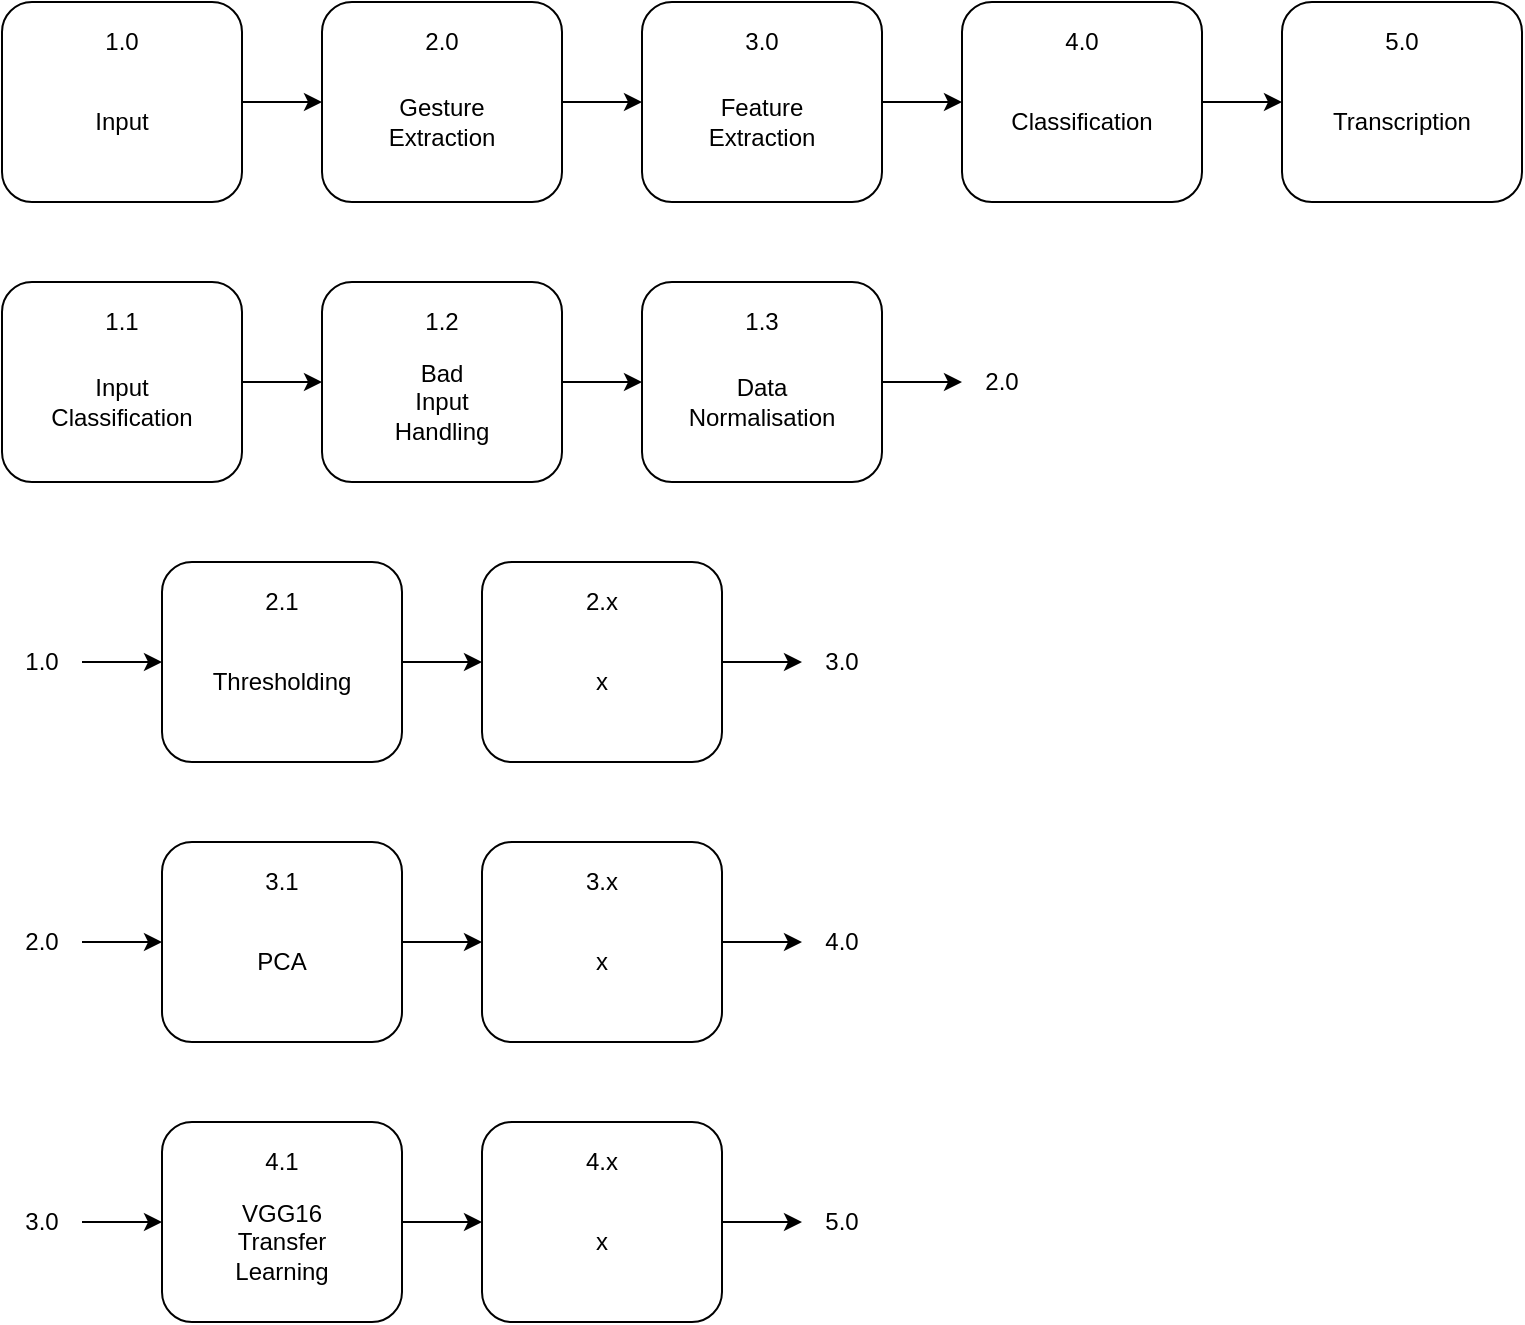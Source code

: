 <mxfile version="14.6.13" type="github"><diagram id="iLRpVlKP15bBZHzSlkDS" name="Page-1"><mxGraphModel dx="2062" dy="1112" grid="1" gridSize="10" guides="1" tooltips="1" connect="1" arrows="1" fold="1" page="1" pageScale="1" pageWidth="850" pageHeight="1100" math="0" shadow="0"><root><mxCell id="0"/><mxCell id="1" parent="0"/><mxCell id="Rueg4IYlie6GmH-MhBwi-29" style="edgeStyle=orthogonalEdgeStyle;rounded=0;orthogonalLoop=1;jettySize=auto;html=1;entryX=0;entryY=0.5;entryDx=0;entryDy=0;" edge="1" parent="1" source="Rueg4IYlie6GmH-MhBwi-9" target="Rueg4IYlie6GmH-MhBwi-15"><mxGeometry relative="1" as="geometry"/></mxCell><mxCell id="Rueg4IYlie6GmH-MhBwi-9" value="" style="rounded=1;whiteSpace=wrap;html=1;" vertex="1" parent="1"><mxGeometry x="40" y="200" width="120" height="100" as="geometry"/></mxCell><mxCell id="Rueg4IYlie6GmH-MhBwi-10" value="1.0" style="text;html=1;strokeColor=none;fillColor=none;align=center;verticalAlign=middle;whiteSpace=wrap;rounded=0;" vertex="1" parent="1"><mxGeometry x="80" y="210" width="40" height="20" as="geometry"/></mxCell><mxCell id="Rueg4IYlie6GmH-MhBwi-11" value="Input" style="text;html=1;strokeColor=none;fillColor=none;align=center;verticalAlign=middle;whiteSpace=wrap;rounded=0;" vertex="1" parent="1"><mxGeometry x="80" y="250" width="40" height="20" as="geometry"/></mxCell><mxCell id="Rueg4IYlie6GmH-MhBwi-30" style="edgeStyle=orthogonalEdgeStyle;rounded=0;orthogonalLoop=1;jettySize=auto;html=1;" edge="1" parent="1" source="Rueg4IYlie6GmH-MhBwi-15" target="Rueg4IYlie6GmH-MhBwi-18"><mxGeometry relative="1" as="geometry"/></mxCell><mxCell id="Rueg4IYlie6GmH-MhBwi-15" value="" style="rounded=1;whiteSpace=wrap;html=1;" vertex="1" parent="1"><mxGeometry x="200" y="200" width="120" height="100" as="geometry"/></mxCell><mxCell id="Rueg4IYlie6GmH-MhBwi-16" value="2.0" style="text;html=1;strokeColor=none;fillColor=none;align=center;verticalAlign=middle;whiteSpace=wrap;rounded=0;" vertex="1" parent="1"><mxGeometry x="240" y="210" width="40" height="20" as="geometry"/></mxCell><mxCell id="Rueg4IYlie6GmH-MhBwi-17" value="Gesture Extraction" style="text;html=1;strokeColor=none;fillColor=none;align=center;verticalAlign=middle;whiteSpace=wrap;rounded=0;" vertex="1" parent="1"><mxGeometry x="240" y="250" width="40" height="20" as="geometry"/></mxCell><mxCell id="Rueg4IYlie6GmH-MhBwi-31" style="edgeStyle=orthogonalEdgeStyle;rounded=0;orthogonalLoop=1;jettySize=auto;html=1;" edge="1" parent="1" source="Rueg4IYlie6GmH-MhBwi-18" target="Rueg4IYlie6GmH-MhBwi-22"><mxGeometry relative="1" as="geometry"/></mxCell><mxCell id="Rueg4IYlie6GmH-MhBwi-18" value="" style="rounded=1;whiteSpace=wrap;html=1;" vertex="1" parent="1"><mxGeometry x="360" y="200" width="120" height="100" as="geometry"/></mxCell><mxCell id="Rueg4IYlie6GmH-MhBwi-19" value="3.0" style="text;html=1;strokeColor=none;fillColor=none;align=center;verticalAlign=middle;whiteSpace=wrap;rounded=0;" vertex="1" parent="1"><mxGeometry x="400" y="210" width="40" height="20" as="geometry"/></mxCell><mxCell id="Rueg4IYlie6GmH-MhBwi-20" value="Feature Extraction" style="text;html=1;strokeColor=none;fillColor=none;align=center;verticalAlign=middle;whiteSpace=wrap;rounded=0;" vertex="1" parent="1"><mxGeometry x="400" y="250" width="40" height="20" as="geometry"/></mxCell><mxCell id="Rueg4IYlie6GmH-MhBwi-32" style="edgeStyle=orthogonalEdgeStyle;rounded=0;orthogonalLoop=1;jettySize=auto;html=1;" edge="1" parent="1" source="Rueg4IYlie6GmH-MhBwi-22" target="Rueg4IYlie6GmH-MhBwi-25"><mxGeometry relative="1" as="geometry"/></mxCell><mxCell id="Rueg4IYlie6GmH-MhBwi-22" value="" style="rounded=1;whiteSpace=wrap;html=1;" vertex="1" parent="1"><mxGeometry x="520" y="200" width="120" height="100" as="geometry"/></mxCell><mxCell id="Rueg4IYlie6GmH-MhBwi-23" value="4.0" style="text;html=1;strokeColor=none;fillColor=none;align=center;verticalAlign=middle;whiteSpace=wrap;rounded=0;" vertex="1" parent="1"><mxGeometry x="560" y="210" width="40" height="20" as="geometry"/></mxCell><mxCell id="Rueg4IYlie6GmH-MhBwi-24" value="&lt;div&gt;Classification&lt;/div&gt;" style="text;html=1;strokeColor=none;fillColor=none;align=center;verticalAlign=middle;whiteSpace=wrap;rounded=0;" vertex="1" parent="1"><mxGeometry x="560" y="250" width="40" height="20" as="geometry"/></mxCell><mxCell id="Rueg4IYlie6GmH-MhBwi-25" value="" style="rounded=1;whiteSpace=wrap;html=1;" vertex="1" parent="1"><mxGeometry x="680" y="200" width="120" height="100" as="geometry"/></mxCell><mxCell id="Rueg4IYlie6GmH-MhBwi-26" value="5.0" style="text;html=1;strokeColor=none;fillColor=none;align=center;verticalAlign=middle;whiteSpace=wrap;rounded=0;" vertex="1" parent="1"><mxGeometry x="720" y="210" width="40" height="20" as="geometry"/></mxCell><mxCell id="Rueg4IYlie6GmH-MhBwi-27" value="Transcription" style="text;html=1;strokeColor=none;fillColor=none;align=center;verticalAlign=middle;whiteSpace=wrap;rounded=0;" vertex="1" parent="1"><mxGeometry x="720" y="250" width="40" height="20" as="geometry"/></mxCell><mxCell id="Rueg4IYlie6GmH-MhBwi-46" style="edgeStyle=orthogonalEdgeStyle;rounded=0;orthogonalLoop=1;jettySize=auto;html=1;" edge="1" parent="1" source="Rueg4IYlie6GmH-MhBwi-33" target="Rueg4IYlie6GmH-MhBwi-39"><mxGeometry relative="1" as="geometry"/></mxCell><mxCell id="Rueg4IYlie6GmH-MhBwi-33" value="" style="rounded=1;whiteSpace=wrap;html=1;" vertex="1" parent="1"><mxGeometry x="40" y="340" width="120" height="100" as="geometry"/></mxCell><mxCell id="Rueg4IYlie6GmH-MhBwi-34" value="1.1" style="text;html=1;strokeColor=none;fillColor=none;align=center;verticalAlign=middle;whiteSpace=wrap;rounded=0;" vertex="1" parent="1"><mxGeometry x="80" y="350" width="40" height="20" as="geometry"/></mxCell><mxCell id="Rueg4IYlie6GmH-MhBwi-35" value="Input Classification" style="text;html=1;strokeColor=none;fillColor=none;align=center;verticalAlign=middle;whiteSpace=wrap;rounded=0;" vertex="1" parent="1"><mxGeometry x="80" y="390" width="40" height="20" as="geometry"/></mxCell><mxCell id="Rueg4IYlie6GmH-MhBwi-48" style="edgeStyle=orthogonalEdgeStyle;rounded=0;orthogonalLoop=1;jettySize=auto;html=1;" edge="1" parent="1" source="Rueg4IYlie6GmH-MhBwi-39" target="Rueg4IYlie6GmH-MhBwi-42"><mxGeometry relative="1" as="geometry"/></mxCell><mxCell id="Rueg4IYlie6GmH-MhBwi-39" value="" style="rounded=1;whiteSpace=wrap;html=1;" vertex="1" parent="1"><mxGeometry x="200" y="340" width="120" height="100" as="geometry"/></mxCell><mxCell id="Rueg4IYlie6GmH-MhBwi-40" value="1.2" style="text;html=1;strokeColor=none;fillColor=none;align=center;verticalAlign=middle;whiteSpace=wrap;rounded=0;" vertex="1" parent="1"><mxGeometry x="240" y="350" width="40" height="20" as="geometry"/></mxCell><mxCell id="Rueg4IYlie6GmH-MhBwi-41" value="Bad Input Handling" style="text;html=1;strokeColor=none;fillColor=none;align=center;verticalAlign=middle;whiteSpace=wrap;rounded=0;" vertex="1" parent="1"><mxGeometry x="240" y="390" width="40" height="20" as="geometry"/></mxCell><mxCell id="Rueg4IYlie6GmH-MhBwi-49" style="edgeStyle=orthogonalEdgeStyle;rounded=0;orthogonalLoop=1;jettySize=auto;html=1;" edge="1" parent="1" source="Rueg4IYlie6GmH-MhBwi-42" target="Rueg4IYlie6GmH-MhBwi-45"><mxGeometry relative="1" as="geometry"/></mxCell><mxCell id="Rueg4IYlie6GmH-MhBwi-42" value="" style="rounded=1;whiteSpace=wrap;html=1;" vertex="1" parent="1"><mxGeometry x="360" y="340" width="120" height="100" as="geometry"/></mxCell><mxCell id="Rueg4IYlie6GmH-MhBwi-43" value="1.3" style="text;html=1;strokeColor=none;fillColor=none;align=center;verticalAlign=middle;whiteSpace=wrap;rounded=0;" vertex="1" parent="1"><mxGeometry x="400" y="350" width="40" height="20" as="geometry"/></mxCell><mxCell id="Rueg4IYlie6GmH-MhBwi-44" value="&lt;div&gt;Data Normalisation&lt;/div&gt;" style="text;html=1;strokeColor=none;fillColor=none;align=center;verticalAlign=middle;whiteSpace=wrap;rounded=0;" vertex="1" parent="1"><mxGeometry x="400" y="390" width="40" height="20" as="geometry"/></mxCell><mxCell id="Rueg4IYlie6GmH-MhBwi-45" value="2.0" style="text;html=1;strokeColor=none;fillColor=none;align=center;verticalAlign=middle;whiteSpace=wrap;rounded=0;" vertex="1" parent="1"><mxGeometry x="520" y="380" width="40" height="20" as="geometry"/></mxCell><mxCell id="Rueg4IYlie6GmH-MhBwi-60" style="edgeStyle=orthogonalEdgeStyle;rounded=0;orthogonalLoop=1;jettySize=auto;html=1;" edge="1" parent="1" source="Rueg4IYlie6GmH-MhBwi-50" target="Rueg4IYlie6GmH-MhBwi-55"><mxGeometry relative="1" as="geometry"/></mxCell><mxCell id="Rueg4IYlie6GmH-MhBwi-50" value="" style="rounded=1;whiteSpace=wrap;html=1;" vertex="1" parent="1"><mxGeometry x="120" y="480" width="120" height="100" as="geometry"/></mxCell><mxCell id="Rueg4IYlie6GmH-MhBwi-51" value="2.1" style="text;html=1;strokeColor=none;fillColor=none;align=center;verticalAlign=middle;whiteSpace=wrap;rounded=0;" vertex="1" parent="1"><mxGeometry x="160" y="490" width="40" height="20" as="geometry"/></mxCell><mxCell id="Rueg4IYlie6GmH-MhBwi-52" value="&lt;div&gt;Thresholding&lt;/div&gt;" style="text;html=1;strokeColor=none;fillColor=none;align=center;verticalAlign=middle;whiteSpace=wrap;rounded=0;" vertex="1" parent="1"><mxGeometry x="160" y="530" width="40" height="20" as="geometry"/></mxCell><mxCell id="Rueg4IYlie6GmH-MhBwi-54" style="edgeStyle=orthogonalEdgeStyle;rounded=0;orthogonalLoop=1;jettySize=auto;html=1;" edge="1" parent="1" source="Rueg4IYlie6GmH-MhBwi-53" target="Rueg4IYlie6GmH-MhBwi-50"><mxGeometry relative="1" as="geometry"/></mxCell><mxCell id="Rueg4IYlie6GmH-MhBwi-53" value="1.0" style="text;html=1;strokeColor=none;fillColor=none;align=center;verticalAlign=middle;whiteSpace=wrap;rounded=0;" vertex="1" parent="1"><mxGeometry x="40" y="520" width="40" height="20" as="geometry"/></mxCell><mxCell id="Rueg4IYlie6GmH-MhBwi-61" style="edgeStyle=orthogonalEdgeStyle;rounded=0;orthogonalLoop=1;jettySize=auto;html=1;" edge="1" parent="1" source="Rueg4IYlie6GmH-MhBwi-55" target="Rueg4IYlie6GmH-MhBwi-58"><mxGeometry relative="1" as="geometry"/></mxCell><mxCell id="Rueg4IYlie6GmH-MhBwi-55" value="" style="rounded=1;whiteSpace=wrap;html=1;" vertex="1" parent="1"><mxGeometry x="280" y="480" width="120" height="100" as="geometry"/></mxCell><mxCell id="Rueg4IYlie6GmH-MhBwi-56" value="2.x" style="text;html=1;strokeColor=none;fillColor=none;align=center;verticalAlign=middle;whiteSpace=wrap;rounded=0;" vertex="1" parent="1"><mxGeometry x="320" y="490" width="40" height="20" as="geometry"/></mxCell><mxCell id="Rueg4IYlie6GmH-MhBwi-57" value="x" style="text;html=1;strokeColor=none;fillColor=none;align=center;verticalAlign=middle;whiteSpace=wrap;rounded=0;" vertex="1" parent="1"><mxGeometry x="320" y="530" width="40" height="20" as="geometry"/></mxCell><mxCell id="Rueg4IYlie6GmH-MhBwi-58" value="3.0" style="text;html=1;strokeColor=none;fillColor=none;align=center;verticalAlign=middle;whiteSpace=wrap;rounded=0;" vertex="1" parent="1"><mxGeometry x="440" y="520" width="40" height="20" as="geometry"/></mxCell><mxCell id="Rueg4IYlie6GmH-MhBwi-62" style="edgeStyle=orthogonalEdgeStyle;rounded=0;orthogonalLoop=1;jettySize=auto;html=1;" edge="1" parent="1" source="Rueg4IYlie6GmH-MhBwi-63" target="Rueg4IYlie6GmH-MhBwi-69"><mxGeometry relative="1" as="geometry"/></mxCell><mxCell id="Rueg4IYlie6GmH-MhBwi-63" value="" style="rounded=1;whiteSpace=wrap;html=1;" vertex="1" parent="1"><mxGeometry x="120" y="620" width="120" height="100" as="geometry"/></mxCell><mxCell id="Rueg4IYlie6GmH-MhBwi-64" value="3.1" style="text;html=1;strokeColor=none;fillColor=none;align=center;verticalAlign=middle;whiteSpace=wrap;rounded=0;" vertex="1" parent="1"><mxGeometry x="160" y="630" width="40" height="20" as="geometry"/></mxCell><mxCell id="Rueg4IYlie6GmH-MhBwi-65" value="PCA" style="text;html=1;strokeColor=none;fillColor=none;align=center;verticalAlign=middle;whiteSpace=wrap;rounded=0;" vertex="1" parent="1"><mxGeometry x="160" y="670" width="40" height="20" as="geometry"/></mxCell><mxCell id="Rueg4IYlie6GmH-MhBwi-66" style="edgeStyle=orthogonalEdgeStyle;rounded=0;orthogonalLoop=1;jettySize=auto;html=1;" edge="1" parent="1" source="Rueg4IYlie6GmH-MhBwi-67" target="Rueg4IYlie6GmH-MhBwi-63"><mxGeometry relative="1" as="geometry"/></mxCell><mxCell id="Rueg4IYlie6GmH-MhBwi-67" value="2.0" style="text;html=1;strokeColor=none;fillColor=none;align=center;verticalAlign=middle;whiteSpace=wrap;rounded=0;" vertex="1" parent="1"><mxGeometry x="40" y="660" width="40" height="20" as="geometry"/></mxCell><mxCell id="Rueg4IYlie6GmH-MhBwi-68" style="edgeStyle=orthogonalEdgeStyle;rounded=0;orthogonalLoop=1;jettySize=auto;html=1;" edge="1" parent="1" source="Rueg4IYlie6GmH-MhBwi-69" target="Rueg4IYlie6GmH-MhBwi-72"><mxGeometry relative="1" as="geometry"/></mxCell><mxCell id="Rueg4IYlie6GmH-MhBwi-69" value="" style="rounded=1;whiteSpace=wrap;html=1;" vertex="1" parent="1"><mxGeometry x="280" y="620" width="120" height="100" as="geometry"/></mxCell><mxCell id="Rueg4IYlie6GmH-MhBwi-70" value="3.x" style="text;html=1;strokeColor=none;fillColor=none;align=center;verticalAlign=middle;whiteSpace=wrap;rounded=0;" vertex="1" parent="1"><mxGeometry x="320" y="630" width="40" height="20" as="geometry"/></mxCell><mxCell id="Rueg4IYlie6GmH-MhBwi-71" value="x" style="text;html=1;strokeColor=none;fillColor=none;align=center;verticalAlign=middle;whiteSpace=wrap;rounded=0;" vertex="1" parent="1"><mxGeometry x="320" y="670" width="40" height="20" as="geometry"/></mxCell><mxCell id="Rueg4IYlie6GmH-MhBwi-72" value="4.0" style="text;html=1;strokeColor=none;fillColor=none;align=center;verticalAlign=middle;whiteSpace=wrap;rounded=0;" vertex="1" parent="1"><mxGeometry x="440" y="660" width="40" height="20" as="geometry"/></mxCell><mxCell id="Rueg4IYlie6GmH-MhBwi-73" style="edgeStyle=orthogonalEdgeStyle;rounded=0;orthogonalLoop=1;jettySize=auto;html=1;" edge="1" parent="1" source="Rueg4IYlie6GmH-MhBwi-74" target="Rueg4IYlie6GmH-MhBwi-80"><mxGeometry relative="1" as="geometry"/></mxCell><mxCell id="Rueg4IYlie6GmH-MhBwi-74" value="" style="rounded=1;whiteSpace=wrap;html=1;" vertex="1" parent="1"><mxGeometry x="120" y="760" width="120" height="100" as="geometry"/></mxCell><mxCell id="Rueg4IYlie6GmH-MhBwi-75" value="4.1" style="text;html=1;strokeColor=none;fillColor=none;align=center;verticalAlign=middle;whiteSpace=wrap;rounded=0;" vertex="1" parent="1"><mxGeometry x="160" y="770" width="40" height="20" as="geometry"/></mxCell><mxCell id="Rueg4IYlie6GmH-MhBwi-76" value="VGG16 Transfer Learning" style="text;html=1;strokeColor=none;fillColor=none;align=center;verticalAlign=middle;whiteSpace=wrap;rounded=0;" vertex="1" parent="1"><mxGeometry x="160" y="810" width="40" height="20" as="geometry"/></mxCell><mxCell id="Rueg4IYlie6GmH-MhBwi-77" style="edgeStyle=orthogonalEdgeStyle;rounded=0;orthogonalLoop=1;jettySize=auto;html=1;" edge="1" parent="1" source="Rueg4IYlie6GmH-MhBwi-78" target="Rueg4IYlie6GmH-MhBwi-74"><mxGeometry relative="1" as="geometry"/></mxCell><mxCell id="Rueg4IYlie6GmH-MhBwi-78" value="3.0" style="text;html=1;strokeColor=none;fillColor=none;align=center;verticalAlign=middle;whiteSpace=wrap;rounded=0;" vertex="1" parent="1"><mxGeometry x="40" y="800" width="40" height="20" as="geometry"/></mxCell><mxCell id="Rueg4IYlie6GmH-MhBwi-79" style="edgeStyle=orthogonalEdgeStyle;rounded=0;orthogonalLoop=1;jettySize=auto;html=1;" edge="1" parent="1" source="Rueg4IYlie6GmH-MhBwi-80" target="Rueg4IYlie6GmH-MhBwi-83"><mxGeometry relative="1" as="geometry"/></mxCell><mxCell id="Rueg4IYlie6GmH-MhBwi-80" value="" style="rounded=1;whiteSpace=wrap;html=1;" vertex="1" parent="1"><mxGeometry x="280" y="760" width="120" height="100" as="geometry"/></mxCell><mxCell id="Rueg4IYlie6GmH-MhBwi-81" value="4.x" style="text;html=1;strokeColor=none;fillColor=none;align=center;verticalAlign=middle;whiteSpace=wrap;rounded=0;" vertex="1" parent="1"><mxGeometry x="320" y="770" width="40" height="20" as="geometry"/></mxCell><mxCell id="Rueg4IYlie6GmH-MhBwi-82" value="x" style="text;html=1;strokeColor=none;fillColor=none;align=center;verticalAlign=middle;whiteSpace=wrap;rounded=0;" vertex="1" parent="1"><mxGeometry x="320" y="810" width="40" height="20" as="geometry"/></mxCell><mxCell id="Rueg4IYlie6GmH-MhBwi-83" value="5.0" style="text;html=1;strokeColor=none;fillColor=none;align=center;verticalAlign=middle;whiteSpace=wrap;rounded=0;" vertex="1" parent="1"><mxGeometry x="440" y="800" width="40" height="20" as="geometry"/></mxCell></root></mxGraphModel></diagram></mxfile>